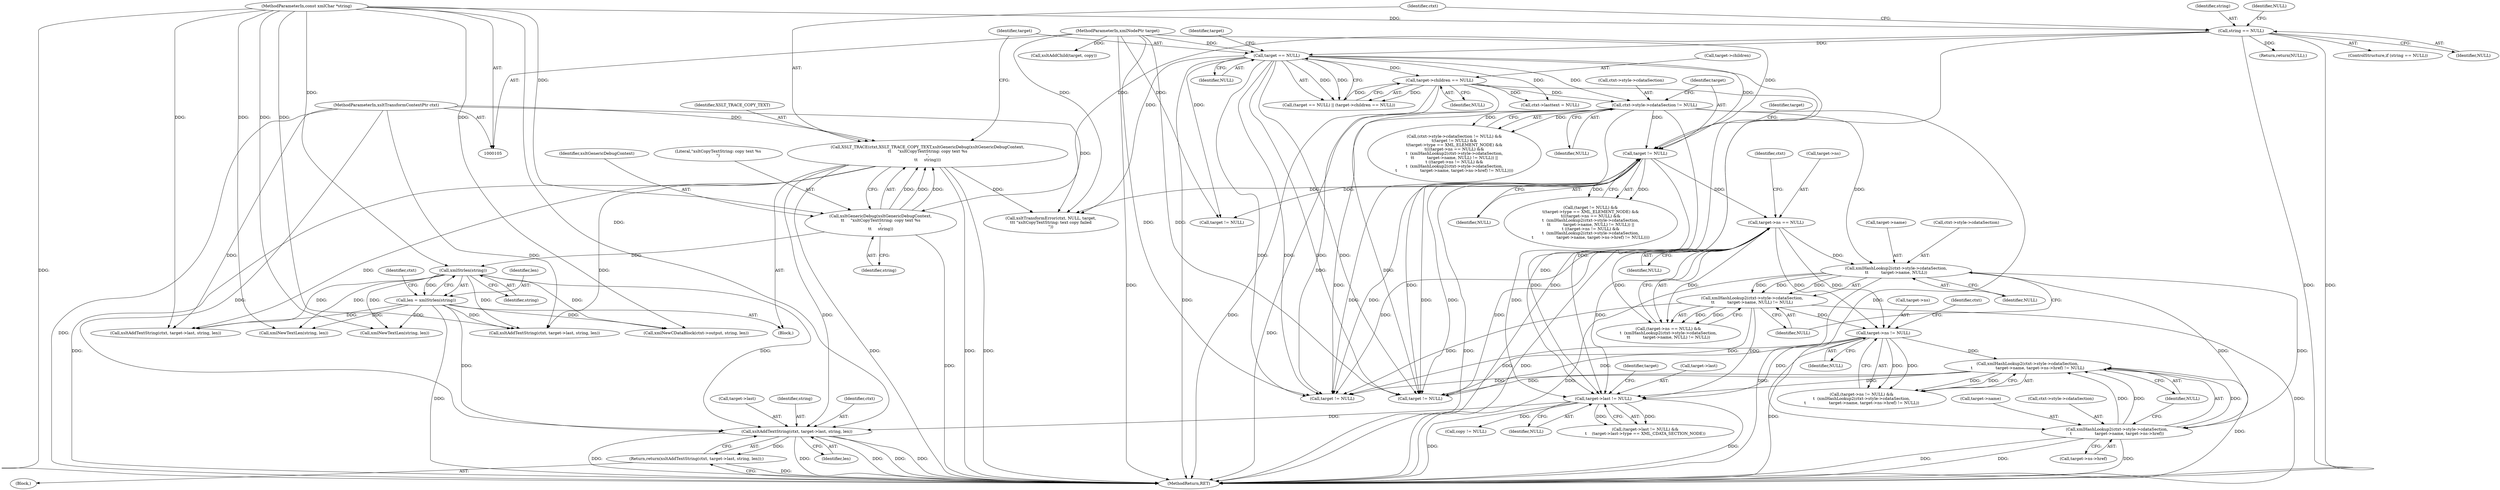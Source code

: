 digraph "0_Chrome_96dbafe288dbe2f0cc45fa3c39daf6d0c37acbab_36@pointer" {
"1000229" [label="(Call,xsltAddTextString(ctxt, target->last, string, len))"];
"1000119" [label="(Call,XSLT_TRACE(ctxt,XSLT_TRACE_COPY_TEXT,xsltGenericDebug(xsltGenericDebugContext,\n\t\t     \"xsltCopyTextString: copy text %s\n\",\n\t\t     string)))"];
"1000106" [label="(MethodParameterIn,xsltTransformContextPtr ctxt)"];
"1000122" [label="(Call,xsltGenericDebug(xsltGenericDebugContext,\n\t\t     \"xsltCopyTextString: copy text %s\n\",\n\t\t     string))"];
"1000114" [label="(Call,string == NULL)"];
"1000108" [label="(MethodParameterIn,const xmlChar *string)"];
"1000215" [label="(Call,target->last != NULL)"];
"1000191" [label="(Call,target->ns != NULL)"];
"1000173" [label="(Call,target->ns == NULL)"];
"1000162" [label="(Call,target != NULL)"];
"1000128" [label="(Call,target == NULL)"];
"1000107" [label="(MethodParameterIn,xmlNodePtr target)"];
"1000154" [label="(Call,ctxt->style->cdataSection != NULL)"];
"1000131" [label="(Call,target->children == NULL)"];
"1000178" [label="(Call,xmlHashLookup2(ctxt->style->cdataSection,\n\t\t          target->name, NULL) != NULL)"];
"1000179" [label="(Call,xmlHashLookup2(ctxt->style->cdataSection,\n\t\t          target->name, NULL))"];
"1000196" [label="(Call,xmlHashLookup2(ctxt->style->cdataSection,\n\t                  target->name, target->ns->href) != NULL)"];
"1000197" [label="(Call,xmlHashLookup2(ctxt->style->cdataSection,\n\t                  target->name, target->ns->href))"];
"1000144" [label="(Call,xmlStrlen(string))"];
"1000142" [label="(Call,len = xmlStrlen(string))"];
"1000228" [label="(Return,return(xsltAddTextString(ctxt, target->last, string, len));)"];
"1000123" [label="(Identifier,xsltGenericDebugContext)"];
"1000173" [label="(Call,target->ns == NULL)"];
"1000179" [label="(Call,xmlHashLookup2(ctxt->style->cdataSection,\n\t\t          target->name, NULL))"];
"1000168" [label="(Identifier,target)"];
"1000223" [label="(Identifier,target)"];
"1000137" [label="(Call,ctxt->lasttext = NULL)"];
"1000143" [label="(Identifier,len)"];
"1000191" [label="(Call,target->ns != NULL)"];
"1000150" [label="(Identifier,ctxt)"];
"1000340" [label="(Call,copy != NULL)"];
"1000130" [label="(Identifier,NULL)"];
"1000162" [label="(Call,target != NULL)"];
"1000206" [label="(Call,target->ns->href)"];
"1000345" [label="(Call,target != NULL)"];
"1000110" [label="(Block,)"];
"1000196" [label="(Call,xmlHashLookup2(ctxt->style->cdataSection,\n\t                  target->name, target->ns->href) != NULL)"];
"1000230" [label="(Identifier,ctxt)"];
"1000185" [label="(Call,target->name)"];
"1000144" [label="(Call,xmlStrlen(string))"];
"1000211" [label="(Identifier,NULL)"];
"1000178" [label="(Call,xmlHashLookup2(ctxt->style->cdataSection,\n\t\t          target->name, NULL) != NULL)"];
"1000129" [label="(Identifier,target)"];
"1000131" [label="(Call,target->children == NULL)"];
"1000117" [label="(Return,return(NULL);)"];
"1000276" [label="(Call,xsltAddTextString(ctxt, target->last, string, len))"];
"1000285" [label="(Call,xmlNewTextLen(string, len))"];
"1000120" [label="(Identifier,ctxt)"];
"1000106" [label="(MethodParameterIn,xsltTransformContextPtr ctxt)"];
"1000163" [label="(Identifier,target)"];
"1000190" [label="(Call,(target->ns != NULL) &&\n\t  (xmlHashLookup2(ctxt->style->cdataSection,\n\t                  target->name, target->ns->href) != NULL))"];
"1000231" [label="(Call,target->last)"];
"1000128" [label="(Call,target == NULL)"];
"1000234" [label="(Identifier,string)"];
"1000250" [label="(Call,target != NULL)"];
"1000192" [label="(Call,target->ns)"];
"1000229" [label="(Call,xsltAddTextString(ctxt, target->last, string, len))"];
"1000119" [label="(Call,XSLT_TRACE(ctxt,XSLT_TRACE_COPY_TEXT,xsltGenericDebug(xsltGenericDebugContext,\n\t\t     \"xsltCopyTextString: copy text %s\n\",\n\t\t     string)))"];
"1000215" [label="(Call,target->last != NULL)"];
"1000350" [label="(Call,xsltAddChild(target, copy))"];
"1000108" [label="(MethodParameterIn,const xmlChar *string)"];
"1000107" [label="(MethodParameterIn,xmlNodePtr target)"];
"1000145" [label="(Identifier,string)"];
"1000118" [label="(Identifier,NULL)"];
"1000189" [label="(Identifier,NULL)"];
"1000336" [label="(Call,xmlNewTextLen(string, len))"];
"1000132" [label="(Call,target->children)"];
"1000327" [label="(Call,xsltAddTextString(ctxt, target->last, string, len))"];
"1000135" [label="(Identifier,NULL)"];
"1000114" [label="(Call,string == NULL)"];
"1000154" [label="(Call,ctxt->style->cdataSection != NULL)"];
"1000113" [label="(ControlStructure,if (string == NULL))"];
"1000177" [label="(Identifier,NULL)"];
"1000122" [label="(Call,xsltGenericDebug(xsltGenericDebugContext,\n\t\t     \"xsltCopyTextString: copy text %s\n\",\n\t\t     string))"];
"1000372" [label="(Call,xsltTransformError(ctxt, NULL, target,\n\t\t\t \"xsltCopyTextString: text copy failed\n\"))"];
"1000133" [label="(Identifier,target)"];
"1000238" [label="(Call,xmlNewCDataBlock(ctxt->output, string, len))"];
"1000164" [label="(Identifier,NULL)"];
"1000180" [label="(Call,ctxt->style->cdataSection)"];
"1000116" [label="(Identifier,NULL)"];
"1000161" [label="(Call,(target != NULL) &&\n\t(target->type == XML_ELEMENT_NODE) &&\n\t(((target->ns == NULL) &&\n\t  (xmlHashLookup2(ctxt->style->cdataSection,\n\t\t          target->name, NULL) != NULL)) ||\n\t ((target->ns != NULL) &&\n\t  (xmlHashLookup2(ctxt->style->cdataSection,\n\t                  target->name, target->ns->href) != NULL))))"];
"1000235" [label="(Identifier,len)"];
"1000301" [label="(Call,target != NULL)"];
"1000219" [label="(Identifier,NULL)"];
"1000172" [label="(Call,(target->ns == NULL) &&\n\t  (xmlHashLookup2(ctxt->style->cdataSection,\n\t\t          target->name, NULL) != NULL))"];
"1000203" [label="(Call,target->name)"];
"1000155" [label="(Call,ctxt->style->cdataSection)"];
"1000153" [label="(Call,(ctxt->style->cdataSection != NULL) &&\n\t(target != NULL) &&\n\t(target->type == XML_ELEMENT_NODE) &&\n\t(((target->ns == NULL) &&\n\t  (xmlHashLookup2(ctxt->style->cdataSection,\n\t\t          target->name, NULL) != NULL)) ||\n\t ((target->ns != NULL) &&\n\t  (xmlHashLookup2(ctxt->style->cdataSection,\n\t                  target->name, target->ns->href) != NULL))))"];
"1000214" [label="(Call,(target->last != NULL) &&\n\t    (target->last->type == XML_CDATA_SECTION_NODE))"];
"1000198" [label="(Call,ctxt->style->cdataSection)"];
"1000174" [label="(Call,target->ns)"];
"1000125" [label="(Identifier,string)"];
"1000115" [label="(Identifier,string)"];
"1000121" [label="(Identifier,XSLT_TRACE_COPY_TEXT)"];
"1000195" [label="(Identifier,NULL)"];
"1000160" [label="(Identifier,NULL)"];
"1000127" [label="(Call,(target == NULL) || (target->children == NULL))"];
"1000384" [label="(MethodReturn,RET)"];
"1000188" [label="(Identifier,NULL)"];
"1000200" [label="(Identifier,ctxt)"];
"1000228" [label="(Return,return(xsltAddTextString(ctxt, target->last, string, len));)"];
"1000142" [label="(Call,len = xmlStrlen(string))"];
"1000197" [label="(Call,xmlHashLookup2(ctxt->style->cdataSection,\n\t                  target->name, target->ns->href))"];
"1000182" [label="(Identifier,ctxt)"];
"1000227" [label="(Block,)"];
"1000216" [label="(Call,target->last)"];
"1000124" [label="(Literal,\"xsltCopyTextString: copy text %s\n\")"];
"1000229" -> "1000228"  [label="AST: "];
"1000229" -> "1000235"  [label="CFG: "];
"1000230" -> "1000229"  [label="AST: "];
"1000231" -> "1000229"  [label="AST: "];
"1000234" -> "1000229"  [label="AST: "];
"1000235" -> "1000229"  [label="AST: "];
"1000228" -> "1000229"  [label="CFG: "];
"1000229" -> "1000384"  [label="DDG: "];
"1000229" -> "1000384"  [label="DDG: "];
"1000229" -> "1000384"  [label="DDG: "];
"1000229" -> "1000384"  [label="DDG: "];
"1000229" -> "1000384"  [label="DDG: "];
"1000229" -> "1000228"  [label="DDG: "];
"1000119" -> "1000229"  [label="DDG: "];
"1000106" -> "1000229"  [label="DDG: "];
"1000215" -> "1000229"  [label="DDG: "];
"1000144" -> "1000229"  [label="DDG: "];
"1000108" -> "1000229"  [label="DDG: "];
"1000142" -> "1000229"  [label="DDG: "];
"1000119" -> "1000110"  [label="AST: "];
"1000119" -> "1000122"  [label="CFG: "];
"1000120" -> "1000119"  [label="AST: "];
"1000121" -> "1000119"  [label="AST: "];
"1000122" -> "1000119"  [label="AST: "];
"1000129" -> "1000119"  [label="CFG: "];
"1000119" -> "1000384"  [label="DDG: "];
"1000119" -> "1000384"  [label="DDG: "];
"1000119" -> "1000384"  [label="DDG: "];
"1000119" -> "1000384"  [label="DDG: "];
"1000106" -> "1000119"  [label="DDG: "];
"1000122" -> "1000119"  [label="DDG: "];
"1000122" -> "1000119"  [label="DDG: "];
"1000122" -> "1000119"  [label="DDG: "];
"1000119" -> "1000276"  [label="DDG: "];
"1000119" -> "1000327"  [label="DDG: "];
"1000119" -> "1000372"  [label="DDG: "];
"1000106" -> "1000105"  [label="AST: "];
"1000106" -> "1000384"  [label="DDG: "];
"1000106" -> "1000276"  [label="DDG: "];
"1000106" -> "1000327"  [label="DDG: "];
"1000106" -> "1000372"  [label="DDG: "];
"1000122" -> "1000125"  [label="CFG: "];
"1000123" -> "1000122"  [label="AST: "];
"1000124" -> "1000122"  [label="AST: "];
"1000125" -> "1000122"  [label="AST: "];
"1000122" -> "1000384"  [label="DDG: "];
"1000114" -> "1000122"  [label="DDG: "];
"1000108" -> "1000122"  [label="DDG: "];
"1000122" -> "1000144"  [label="DDG: "];
"1000114" -> "1000113"  [label="AST: "];
"1000114" -> "1000116"  [label="CFG: "];
"1000115" -> "1000114"  [label="AST: "];
"1000116" -> "1000114"  [label="AST: "];
"1000118" -> "1000114"  [label="CFG: "];
"1000120" -> "1000114"  [label="CFG: "];
"1000114" -> "1000384"  [label="DDG: "];
"1000114" -> "1000384"  [label="DDG: "];
"1000114" -> "1000384"  [label="DDG: "];
"1000108" -> "1000114"  [label="DDG: "];
"1000114" -> "1000117"  [label="DDG: "];
"1000114" -> "1000128"  [label="DDG: "];
"1000108" -> "1000105"  [label="AST: "];
"1000108" -> "1000384"  [label="DDG: "];
"1000108" -> "1000144"  [label="DDG: "];
"1000108" -> "1000238"  [label="DDG: "];
"1000108" -> "1000276"  [label="DDG: "];
"1000108" -> "1000285"  [label="DDG: "];
"1000108" -> "1000327"  [label="DDG: "];
"1000108" -> "1000336"  [label="DDG: "];
"1000215" -> "1000214"  [label="AST: "];
"1000215" -> "1000219"  [label="CFG: "];
"1000216" -> "1000215"  [label="AST: "];
"1000219" -> "1000215"  [label="AST: "];
"1000223" -> "1000215"  [label="CFG: "];
"1000214" -> "1000215"  [label="CFG: "];
"1000215" -> "1000384"  [label="DDG: "];
"1000215" -> "1000384"  [label="DDG: "];
"1000215" -> "1000214"  [label="DDG: "];
"1000215" -> "1000214"  [label="DDG: "];
"1000191" -> "1000215"  [label="DDG: "];
"1000173" -> "1000215"  [label="DDG: "];
"1000128" -> "1000215"  [label="DDG: "];
"1000162" -> "1000215"  [label="DDG: "];
"1000154" -> "1000215"  [label="DDG: "];
"1000178" -> "1000215"  [label="DDG: "];
"1000131" -> "1000215"  [label="DDG: "];
"1000196" -> "1000215"  [label="DDG: "];
"1000215" -> "1000340"  [label="DDG: "];
"1000191" -> "1000190"  [label="AST: "];
"1000191" -> "1000195"  [label="CFG: "];
"1000192" -> "1000191"  [label="AST: "];
"1000195" -> "1000191"  [label="AST: "];
"1000200" -> "1000191"  [label="CFG: "];
"1000190" -> "1000191"  [label="CFG: "];
"1000191" -> "1000384"  [label="DDG: "];
"1000191" -> "1000190"  [label="DDG: "];
"1000191" -> "1000190"  [label="DDG: "];
"1000173" -> "1000191"  [label="DDG: "];
"1000173" -> "1000191"  [label="DDG: "];
"1000178" -> "1000191"  [label="DDG: "];
"1000191" -> "1000196"  [label="DDG: "];
"1000191" -> "1000250"  [label="DDG: "];
"1000191" -> "1000301"  [label="DDG: "];
"1000173" -> "1000172"  [label="AST: "];
"1000173" -> "1000177"  [label="CFG: "];
"1000174" -> "1000173"  [label="AST: "];
"1000177" -> "1000173"  [label="AST: "];
"1000182" -> "1000173"  [label="CFG: "];
"1000172" -> "1000173"  [label="CFG: "];
"1000173" -> "1000384"  [label="DDG: "];
"1000173" -> "1000172"  [label="DDG: "];
"1000173" -> "1000172"  [label="DDG: "];
"1000162" -> "1000173"  [label="DDG: "];
"1000173" -> "1000179"  [label="DDG: "];
"1000173" -> "1000250"  [label="DDG: "];
"1000173" -> "1000301"  [label="DDG: "];
"1000162" -> "1000161"  [label="AST: "];
"1000162" -> "1000164"  [label="CFG: "];
"1000163" -> "1000162"  [label="AST: "];
"1000164" -> "1000162"  [label="AST: "];
"1000168" -> "1000162"  [label="CFG: "];
"1000161" -> "1000162"  [label="CFG: "];
"1000162" -> "1000384"  [label="DDG: "];
"1000162" -> "1000161"  [label="DDG: "];
"1000162" -> "1000161"  [label="DDG: "];
"1000128" -> "1000162"  [label="DDG: "];
"1000107" -> "1000162"  [label="DDG: "];
"1000154" -> "1000162"  [label="DDG: "];
"1000162" -> "1000250"  [label="DDG: "];
"1000162" -> "1000250"  [label="DDG: "];
"1000162" -> "1000301"  [label="DDG: "];
"1000162" -> "1000301"  [label="DDG: "];
"1000162" -> "1000345"  [label="DDG: "];
"1000162" -> "1000372"  [label="DDG: "];
"1000128" -> "1000127"  [label="AST: "];
"1000128" -> "1000130"  [label="CFG: "];
"1000129" -> "1000128"  [label="AST: "];
"1000130" -> "1000128"  [label="AST: "];
"1000133" -> "1000128"  [label="CFG: "];
"1000127" -> "1000128"  [label="CFG: "];
"1000128" -> "1000384"  [label="DDG: "];
"1000128" -> "1000127"  [label="DDG: "];
"1000128" -> "1000127"  [label="DDG: "];
"1000107" -> "1000128"  [label="DDG: "];
"1000128" -> "1000131"  [label="DDG: "];
"1000128" -> "1000137"  [label="DDG: "];
"1000128" -> "1000154"  [label="DDG: "];
"1000128" -> "1000250"  [label="DDG: "];
"1000128" -> "1000250"  [label="DDG: "];
"1000128" -> "1000301"  [label="DDG: "];
"1000128" -> "1000301"  [label="DDG: "];
"1000128" -> "1000345"  [label="DDG: "];
"1000128" -> "1000372"  [label="DDG: "];
"1000107" -> "1000105"  [label="AST: "];
"1000107" -> "1000384"  [label="DDG: "];
"1000107" -> "1000250"  [label="DDG: "];
"1000107" -> "1000301"  [label="DDG: "];
"1000107" -> "1000345"  [label="DDG: "];
"1000107" -> "1000350"  [label="DDG: "];
"1000107" -> "1000372"  [label="DDG: "];
"1000154" -> "1000153"  [label="AST: "];
"1000154" -> "1000160"  [label="CFG: "];
"1000155" -> "1000154"  [label="AST: "];
"1000160" -> "1000154"  [label="AST: "];
"1000163" -> "1000154"  [label="CFG: "];
"1000153" -> "1000154"  [label="CFG: "];
"1000154" -> "1000384"  [label="DDG: "];
"1000154" -> "1000153"  [label="DDG: "];
"1000154" -> "1000153"  [label="DDG: "];
"1000131" -> "1000154"  [label="DDG: "];
"1000154" -> "1000179"  [label="DDG: "];
"1000154" -> "1000197"  [label="DDG: "];
"1000154" -> "1000250"  [label="DDG: "];
"1000154" -> "1000301"  [label="DDG: "];
"1000131" -> "1000127"  [label="AST: "];
"1000131" -> "1000135"  [label="CFG: "];
"1000132" -> "1000131"  [label="AST: "];
"1000135" -> "1000131"  [label="AST: "];
"1000127" -> "1000131"  [label="CFG: "];
"1000131" -> "1000384"  [label="DDG: "];
"1000131" -> "1000127"  [label="DDG: "];
"1000131" -> "1000127"  [label="DDG: "];
"1000131" -> "1000137"  [label="DDG: "];
"1000131" -> "1000250"  [label="DDG: "];
"1000131" -> "1000301"  [label="DDG: "];
"1000178" -> "1000172"  [label="AST: "];
"1000178" -> "1000189"  [label="CFG: "];
"1000179" -> "1000178"  [label="AST: "];
"1000189" -> "1000178"  [label="AST: "];
"1000172" -> "1000178"  [label="CFG: "];
"1000178" -> "1000384"  [label="DDG: "];
"1000178" -> "1000172"  [label="DDG: "];
"1000178" -> "1000172"  [label="DDG: "];
"1000179" -> "1000178"  [label="DDG: "];
"1000179" -> "1000178"  [label="DDG: "];
"1000179" -> "1000178"  [label="DDG: "];
"1000178" -> "1000250"  [label="DDG: "];
"1000178" -> "1000301"  [label="DDG: "];
"1000179" -> "1000188"  [label="CFG: "];
"1000180" -> "1000179"  [label="AST: "];
"1000185" -> "1000179"  [label="AST: "];
"1000188" -> "1000179"  [label="AST: "];
"1000189" -> "1000179"  [label="CFG: "];
"1000179" -> "1000384"  [label="DDG: "];
"1000179" -> "1000384"  [label="DDG: "];
"1000179" -> "1000197"  [label="DDG: "];
"1000179" -> "1000197"  [label="DDG: "];
"1000196" -> "1000190"  [label="AST: "];
"1000196" -> "1000211"  [label="CFG: "];
"1000197" -> "1000196"  [label="AST: "];
"1000211" -> "1000196"  [label="AST: "];
"1000190" -> "1000196"  [label="CFG: "];
"1000196" -> "1000384"  [label="DDG: "];
"1000196" -> "1000190"  [label="DDG: "];
"1000196" -> "1000190"  [label="DDG: "];
"1000197" -> "1000196"  [label="DDG: "];
"1000197" -> "1000196"  [label="DDG: "];
"1000197" -> "1000196"  [label="DDG: "];
"1000196" -> "1000250"  [label="DDG: "];
"1000196" -> "1000301"  [label="DDG: "];
"1000197" -> "1000206"  [label="CFG: "];
"1000198" -> "1000197"  [label="AST: "];
"1000203" -> "1000197"  [label="AST: "];
"1000206" -> "1000197"  [label="AST: "];
"1000211" -> "1000197"  [label="CFG: "];
"1000197" -> "1000384"  [label="DDG: "];
"1000197" -> "1000384"  [label="DDG: "];
"1000197" -> "1000384"  [label="DDG: "];
"1000144" -> "1000142"  [label="AST: "];
"1000144" -> "1000145"  [label="CFG: "];
"1000145" -> "1000144"  [label="AST: "];
"1000142" -> "1000144"  [label="CFG: "];
"1000144" -> "1000142"  [label="DDG: "];
"1000144" -> "1000238"  [label="DDG: "];
"1000144" -> "1000276"  [label="DDG: "];
"1000144" -> "1000285"  [label="DDG: "];
"1000144" -> "1000327"  [label="DDG: "];
"1000144" -> "1000336"  [label="DDG: "];
"1000142" -> "1000110"  [label="AST: "];
"1000143" -> "1000142"  [label="AST: "];
"1000150" -> "1000142"  [label="CFG: "];
"1000142" -> "1000384"  [label="DDG: "];
"1000142" -> "1000238"  [label="DDG: "];
"1000142" -> "1000276"  [label="DDG: "];
"1000142" -> "1000285"  [label="DDG: "];
"1000142" -> "1000327"  [label="DDG: "];
"1000142" -> "1000336"  [label="DDG: "];
"1000228" -> "1000227"  [label="AST: "];
"1000384" -> "1000228"  [label="CFG: "];
"1000228" -> "1000384"  [label="DDG: "];
}
